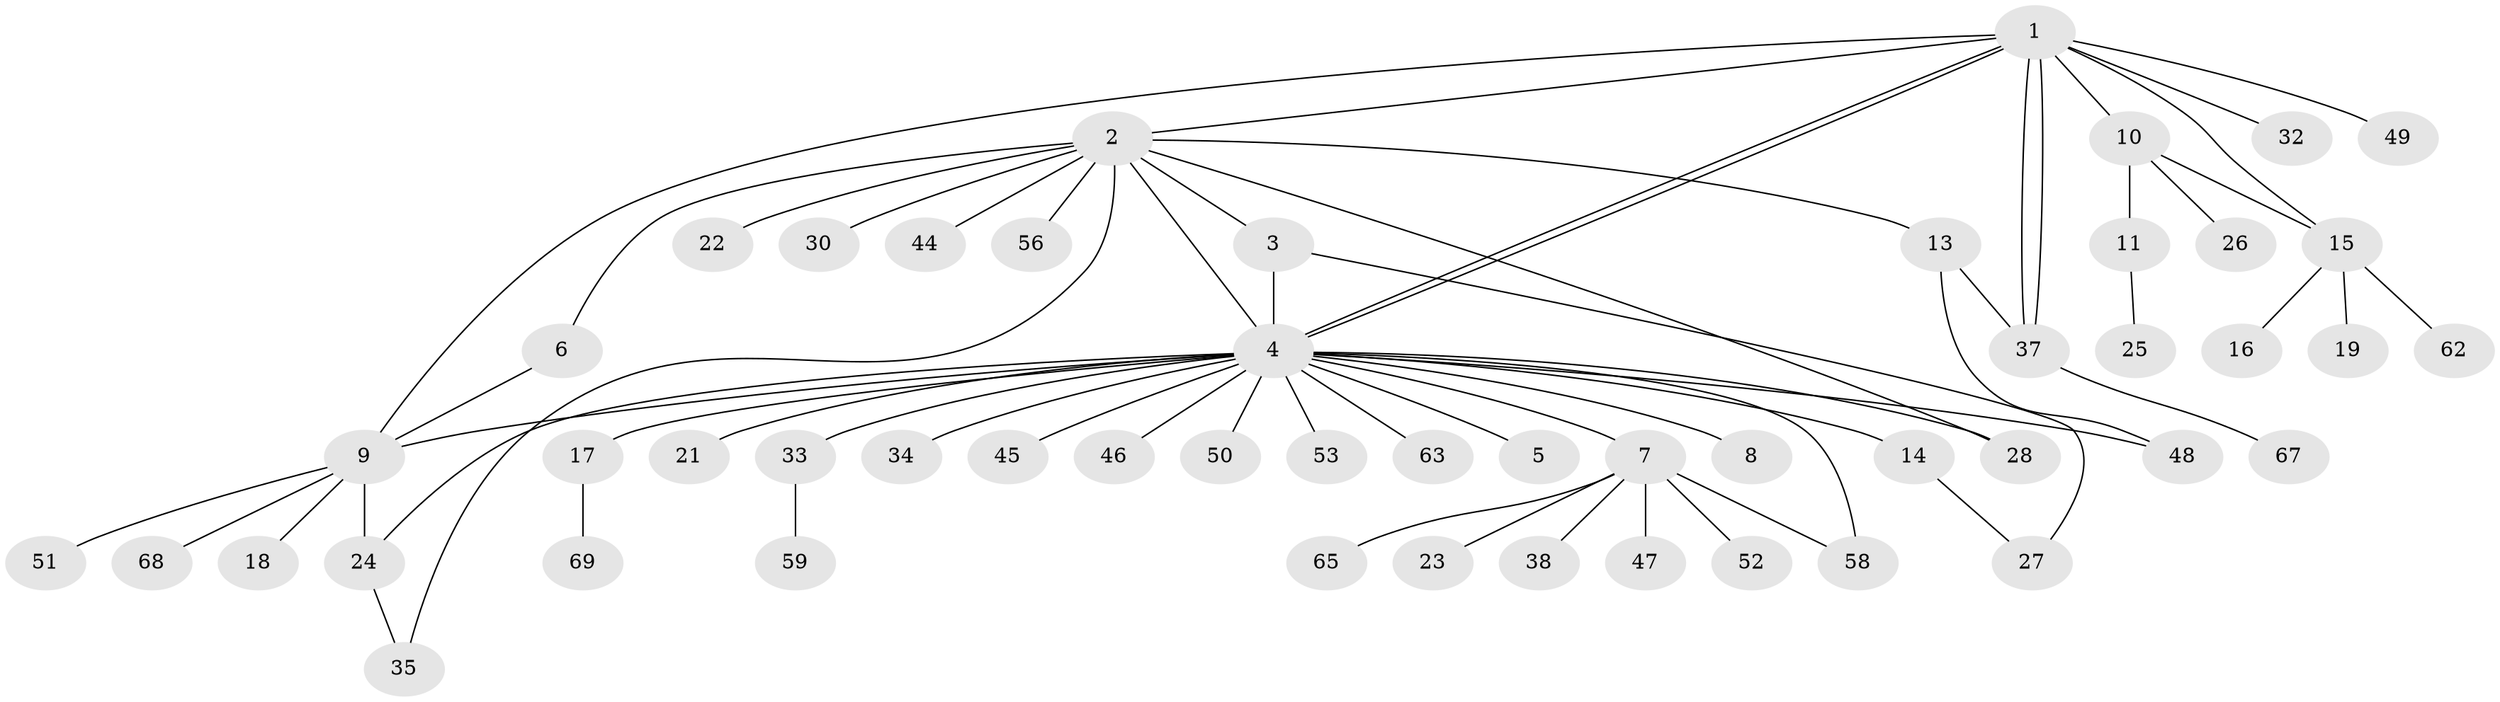 // Generated by graph-tools (version 1.1) at 2025/51/02/27/25 19:51:57]
// undirected, 52 vertices, 65 edges
graph export_dot {
graph [start="1"]
  node [color=gray90,style=filled];
  1 [super="+36"];
  2 [super="+20"];
  3 [super="+12"];
  4 [super="+41"];
  5 [super="+70"];
  6;
  7 [super="+71"];
  8 [super="+60"];
  9 [super="+64"];
  10 [super="+39"];
  11;
  13 [super="+40"];
  14;
  15 [super="+29"];
  16;
  17;
  18;
  19 [super="+54"];
  21;
  22 [super="+55"];
  23 [super="+31"];
  24 [super="+61"];
  25;
  26;
  27 [super="+72"];
  28 [super="+42"];
  30;
  32 [super="+57"];
  33;
  34;
  35;
  37 [super="+43"];
  38;
  44;
  45 [super="+66"];
  46;
  47;
  48;
  49;
  50;
  51;
  52;
  53;
  56;
  58;
  59;
  62;
  63;
  65;
  67;
  68;
  69;
  1 -- 2;
  1 -- 4;
  1 -- 4;
  1 -- 9;
  1 -- 10;
  1 -- 15;
  1 -- 32;
  1 -- 37;
  1 -- 37;
  1 -- 49;
  2 -- 3;
  2 -- 4;
  2 -- 6;
  2 -- 13;
  2 -- 22;
  2 -- 28;
  2 -- 30;
  2 -- 35;
  2 -- 44;
  2 -- 56;
  3 -- 4;
  3 -- 27;
  4 -- 5;
  4 -- 7;
  4 -- 8;
  4 -- 9;
  4 -- 14;
  4 -- 17;
  4 -- 21;
  4 -- 24;
  4 -- 33;
  4 -- 34;
  4 -- 46;
  4 -- 48;
  4 -- 50;
  4 -- 53;
  4 -- 58;
  4 -- 63;
  4 -- 45 [weight=2];
  4 -- 28;
  6 -- 9;
  7 -- 23;
  7 -- 38;
  7 -- 47;
  7 -- 52;
  7 -- 58;
  7 -- 65;
  9 -- 18;
  9 -- 51;
  9 -- 68;
  9 -- 24;
  10 -- 11;
  10 -- 15;
  10 -- 26;
  11 -- 25;
  13 -- 37;
  13 -- 48;
  14 -- 27;
  15 -- 16;
  15 -- 19;
  15 -- 62;
  17 -- 69;
  24 -- 35;
  33 -- 59;
  37 -- 67;
}
